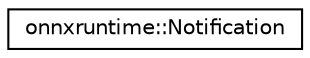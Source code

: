 digraph "Graphical Class Hierarchy"
{
  edge [fontname="Helvetica",fontsize="10",labelfontname="Helvetica",labelfontsize="10"];
  node [fontname="Helvetica",fontsize="10",shape=record];
  rankdir="LR";
  Node0 [label="onnxruntime::Notification",height=0.2,width=0.4,color="black", fillcolor="white", style="filled",URL="$classonnxruntime_1_1Notification.html"];
}
